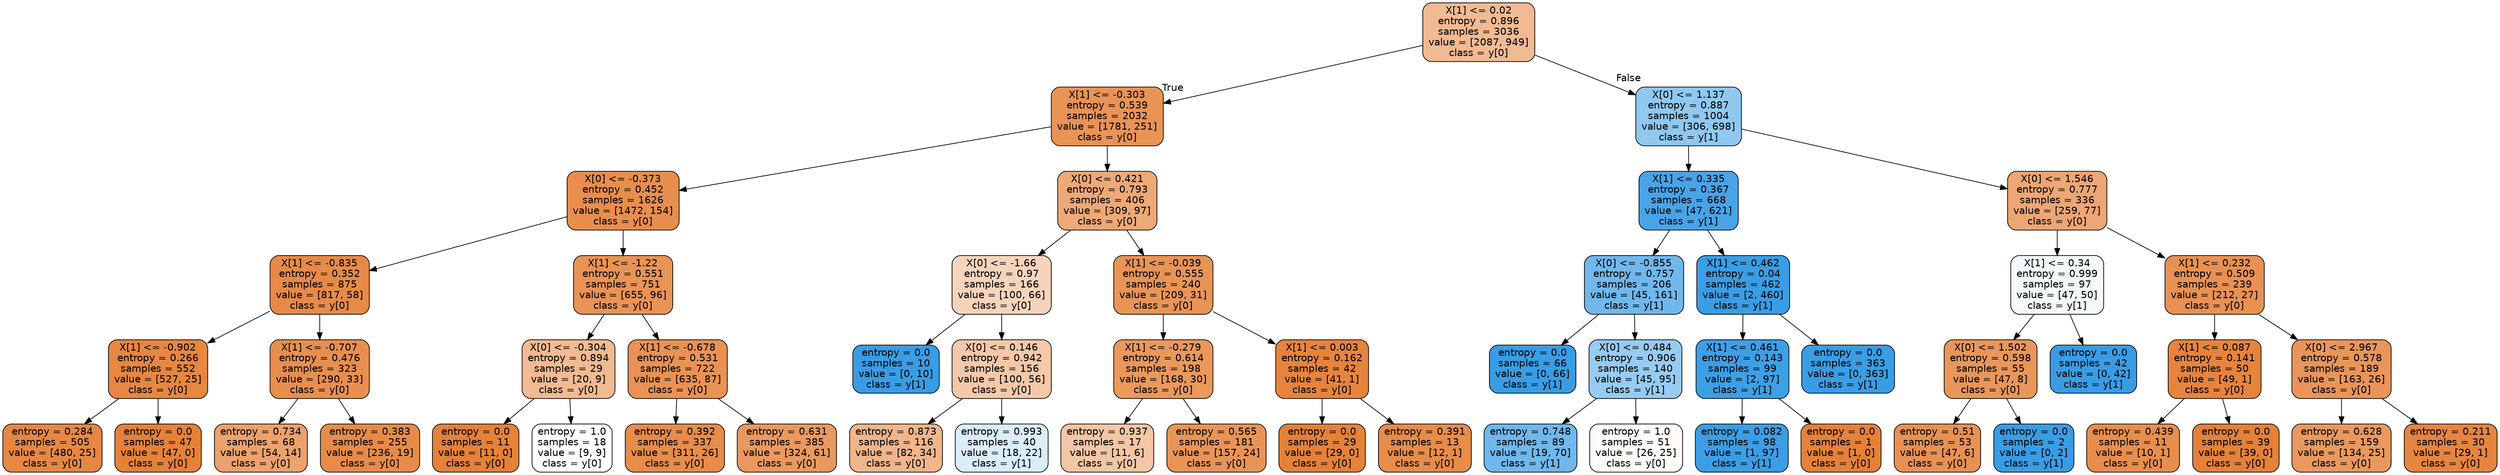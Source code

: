 digraph Tree {
node [shape=box, style="filled, rounded", color="black", fontname=helvetica] ;
edge [fontname=helvetica] ;
0 [label="X[1] <= 0.02\nentropy = 0.896\nsamples = 3036\nvalue = [2087, 949]\nclass = y[0]", fillcolor="#f1ba93"] ;
1 [label="X[1] <= -0.303\nentropy = 0.539\nsamples = 2032\nvalue = [1781, 251]\nclass = y[0]", fillcolor="#e99355"] ;
0 -> 1 [labeldistance=2.5, labelangle=45, headlabel="True"] ;
2 [label="X[0] <= -0.373\nentropy = 0.452\nsamples = 1626\nvalue = [1472, 154]\nclass = y[0]", fillcolor="#e88e4e"] ;
1 -> 2 ;
3 [label="X[1] <= -0.835\nentropy = 0.352\nsamples = 875\nvalue = [817, 58]\nclass = y[0]", fillcolor="#e78a47"] ;
2 -> 3 ;
4 [label="X[1] <= -0.902\nentropy = 0.266\nsamples = 552\nvalue = [527, 25]\nclass = y[0]", fillcolor="#e68742"] ;
3 -> 4 ;
5 [label="entropy = 0.284\nsamples = 505\nvalue = [480, 25]\nclass = y[0]", fillcolor="#e68843"] ;
4 -> 5 ;
6 [label="entropy = 0.0\nsamples = 47\nvalue = [47, 0]\nclass = y[0]", fillcolor="#e58139"] ;
4 -> 6 ;
7 [label="X[1] <= -0.707\nentropy = 0.476\nsamples = 323\nvalue = [290, 33]\nclass = y[0]", fillcolor="#e88f50"] ;
3 -> 7 ;
8 [label="entropy = 0.734\nsamples = 68\nvalue = [54, 14]\nclass = y[0]", fillcolor="#eca26c"] ;
7 -> 8 ;
9 [label="entropy = 0.383\nsamples = 255\nvalue = [236, 19]\nclass = y[0]", fillcolor="#e78b49"] ;
7 -> 9 ;
10 [label="X[1] <= -1.22\nentropy = 0.551\nsamples = 751\nvalue = [655, 96]\nclass = y[0]", fillcolor="#e99356"] ;
2 -> 10 ;
11 [label="X[0] <= -0.304\nentropy = 0.894\nsamples = 29\nvalue = [20, 9]\nclass = y[0]", fillcolor="#f1ba92"] ;
10 -> 11 ;
12 [label="entropy = 0.0\nsamples = 11\nvalue = [11, 0]\nclass = y[0]", fillcolor="#e58139"] ;
11 -> 12 ;
13 [label="entropy = 1.0\nsamples = 18\nvalue = [9, 9]\nclass = y[0]", fillcolor="#ffffff"] ;
11 -> 13 ;
14 [label="X[1] <= -0.678\nentropy = 0.531\nsamples = 722\nvalue = [635, 87]\nclass = y[0]", fillcolor="#e99254"] ;
10 -> 14 ;
15 [label="entropy = 0.392\nsamples = 337\nvalue = [311, 26]\nclass = y[0]", fillcolor="#e78c4a"] ;
14 -> 15 ;
16 [label="entropy = 0.631\nsamples = 385\nvalue = [324, 61]\nclass = y[0]", fillcolor="#ea995e"] ;
14 -> 16 ;
17 [label="X[0] <= 0.421\nentropy = 0.793\nsamples = 406\nvalue = [309, 97]\nclass = y[0]", fillcolor="#eda977"] ;
1 -> 17 ;
18 [label="X[0] <= -1.66\nentropy = 0.97\nsamples = 166\nvalue = [100, 66]\nclass = y[0]", fillcolor="#f6d4bc"] ;
17 -> 18 ;
19 [label="entropy = 0.0\nsamples = 10\nvalue = [0, 10]\nclass = y[1]", fillcolor="#399de5"] ;
18 -> 19 ;
20 [label="X[0] <= 0.146\nentropy = 0.942\nsamples = 156\nvalue = [100, 56]\nclass = y[0]", fillcolor="#f4c8a8"] ;
18 -> 20 ;
21 [label="entropy = 0.873\nsamples = 116\nvalue = [82, 34]\nclass = y[0]", fillcolor="#f0b58b"] ;
20 -> 21 ;
22 [label="entropy = 0.993\nsamples = 40\nvalue = [18, 22]\nclass = y[1]", fillcolor="#dbedfa"] ;
20 -> 22 ;
23 [label="X[1] <= -0.039\nentropy = 0.555\nsamples = 240\nvalue = [209, 31]\nclass = y[0]", fillcolor="#e99456"] ;
17 -> 23 ;
24 [label="X[1] <= -0.279\nentropy = 0.614\nsamples = 198\nvalue = [168, 30]\nclass = y[0]", fillcolor="#ea985c"] ;
23 -> 24 ;
25 [label="entropy = 0.937\nsamples = 17\nvalue = [11, 6]\nclass = y[0]", fillcolor="#f3c6a5"] ;
24 -> 25 ;
26 [label="entropy = 0.565\nsamples = 181\nvalue = [157, 24]\nclass = y[0]", fillcolor="#e99457"] ;
24 -> 26 ;
27 [label="X[1] <= 0.003\nentropy = 0.162\nsamples = 42\nvalue = [41, 1]\nclass = y[0]", fillcolor="#e6843e"] ;
23 -> 27 ;
28 [label="entropy = 0.0\nsamples = 29\nvalue = [29, 0]\nclass = y[0]", fillcolor="#e58139"] ;
27 -> 28 ;
29 [label="entropy = 0.391\nsamples = 13\nvalue = [12, 1]\nclass = y[0]", fillcolor="#e78c49"] ;
27 -> 29 ;
30 [label="X[0] <= 1.137\nentropy = 0.887\nsamples = 1004\nvalue = [306, 698]\nclass = y[1]", fillcolor="#90c8f0"] ;
0 -> 30 [labeldistance=2.5, labelangle=-45, headlabel="False"] ;
31 [label="X[1] <= 0.335\nentropy = 0.367\nsamples = 668\nvalue = [47, 621]\nclass = y[1]", fillcolor="#48a4e7"] ;
30 -> 31 ;
32 [label="X[0] <= -0.855\nentropy = 0.757\nsamples = 206\nvalue = [45, 161]\nclass = y[1]", fillcolor="#70b8ec"] ;
31 -> 32 ;
33 [label="entropy = 0.0\nsamples = 66\nvalue = [0, 66]\nclass = y[1]", fillcolor="#399de5"] ;
32 -> 33 ;
34 [label="X[0] <= 0.484\nentropy = 0.906\nsamples = 140\nvalue = [45, 95]\nclass = y[1]", fillcolor="#97cbf1"] ;
32 -> 34 ;
35 [label="entropy = 0.748\nsamples = 89\nvalue = [19, 70]\nclass = y[1]", fillcolor="#6fb8ec"] ;
34 -> 35 ;
36 [label="entropy = 1.0\nsamples = 51\nvalue = [26, 25]\nclass = y[0]", fillcolor="#fefaf7"] ;
34 -> 36 ;
37 [label="X[1] <= 0.462\nentropy = 0.04\nsamples = 462\nvalue = [2, 460]\nclass = y[1]", fillcolor="#3a9de5"] ;
31 -> 37 ;
38 [label="X[1] <= 0.461\nentropy = 0.143\nsamples = 99\nvalue = [2, 97]\nclass = y[1]", fillcolor="#3d9fe6"] ;
37 -> 38 ;
39 [label="entropy = 0.082\nsamples = 98\nvalue = [1, 97]\nclass = y[1]", fillcolor="#3b9ee5"] ;
38 -> 39 ;
40 [label="entropy = 0.0\nsamples = 1\nvalue = [1, 0]\nclass = y[0]", fillcolor="#e58139"] ;
38 -> 40 ;
41 [label="entropy = 0.0\nsamples = 363\nvalue = [0, 363]\nclass = y[1]", fillcolor="#399de5"] ;
37 -> 41 ;
42 [label="X[0] <= 1.546\nentropy = 0.777\nsamples = 336\nvalue = [259, 77]\nclass = y[0]", fillcolor="#eda674"] ;
30 -> 42 ;
43 [label="X[1] <= 0.34\nentropy = 0.999\nsamples = 97\nvalue = [47, 50]\nclass = y[1]", fillcolor="#f3f9fd"] ;
42 -> 43 ;
44 [label="X[0] <= 1.502\nentropy = 0.598\nsamples = 55\nvalue = [47, 8]\nclass = y[0]", fillcolor="#e9965b"] ;
43 -> 44 ;
45 [label="entropy = 0.51\nsamples = 53\nvalue = [47, 6]\nclass = y[0]", fillcolor="#e89152"] ;
44 -> 45 ;
46 [label="entropy = 0.0\nsamples = 2\nvalue = [0, 2]\nclass = y[1]", fillcolor="#399de5"] ;
44 -> 46 ;
47 [label="entropy = 0.0\nsamples = 42\nvalue = [0, 42]\nclass = y[1]", fillcolor="#399de5"] ;
43 -> 47 ;
48 [label="X[1] <= 0.232\nentropy = 0.509\nsamples = 239\nvalue = [212, 27]\nclass = y[0]", fillcolor="#e89152"] ;
42 -> 48 ;
49 [label="X[1] <= 0.087\nentropy = 0.141\nsamples = 50\nvalue = [49, 1]\nclass = y[0]", fillcolor="#e6843d"] ;
48 -> 49 ;
50 [label="entropy = 0.439\nsamples = 11\nvalue = [10, 1]\nclass = y[0]", fillcolor="#e88e4d"] ;
49 -> 50 ;
51 [label="entropy = 0.0\nsamples = 39\nvalue = [39, 0]\nclass = y[0]", fillcolor="#e58139"] ;
49 -> 51 ;
52 [label="X[0] <= 2.967\nentropy = 0.578\nsamples = 189\nvalue = [163, 26]\nclass = y[0]", fillcolor="#e99559"] ;
48 -> 52 ;
53 [label="entropy = 0.628\nsamples = 159\nvalue = [134, 25]\nclass = y[0]", fillcolor="#ea995e"] ;
52 -> 53 ;
54 [label="entropy = 0.211\nsamples = 30\nvalue = [29, 1]\nclass = y[0]", fillcolor="#e68540"] ;
52 -> 54 ;
}
